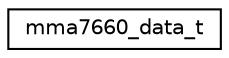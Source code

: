 digraph "Graphical Class Hierarchy"
{
 // LATEX_PDF_SIZE
  edge [fontname="Helvetica",fontsize="10",labelfontname="Helvetica",labelfontsize="10"];
  node [fontname="Helvetica",fontsize="10",shape=record];
  rankdir="LR";
  Node0 [label="mma7660_data_t",height=0.2,width=0.4,color="black", fillcolor="white", style="filled",URL="$structmma7660__data__t.html",tooltip="Data type for the result data."];
}
